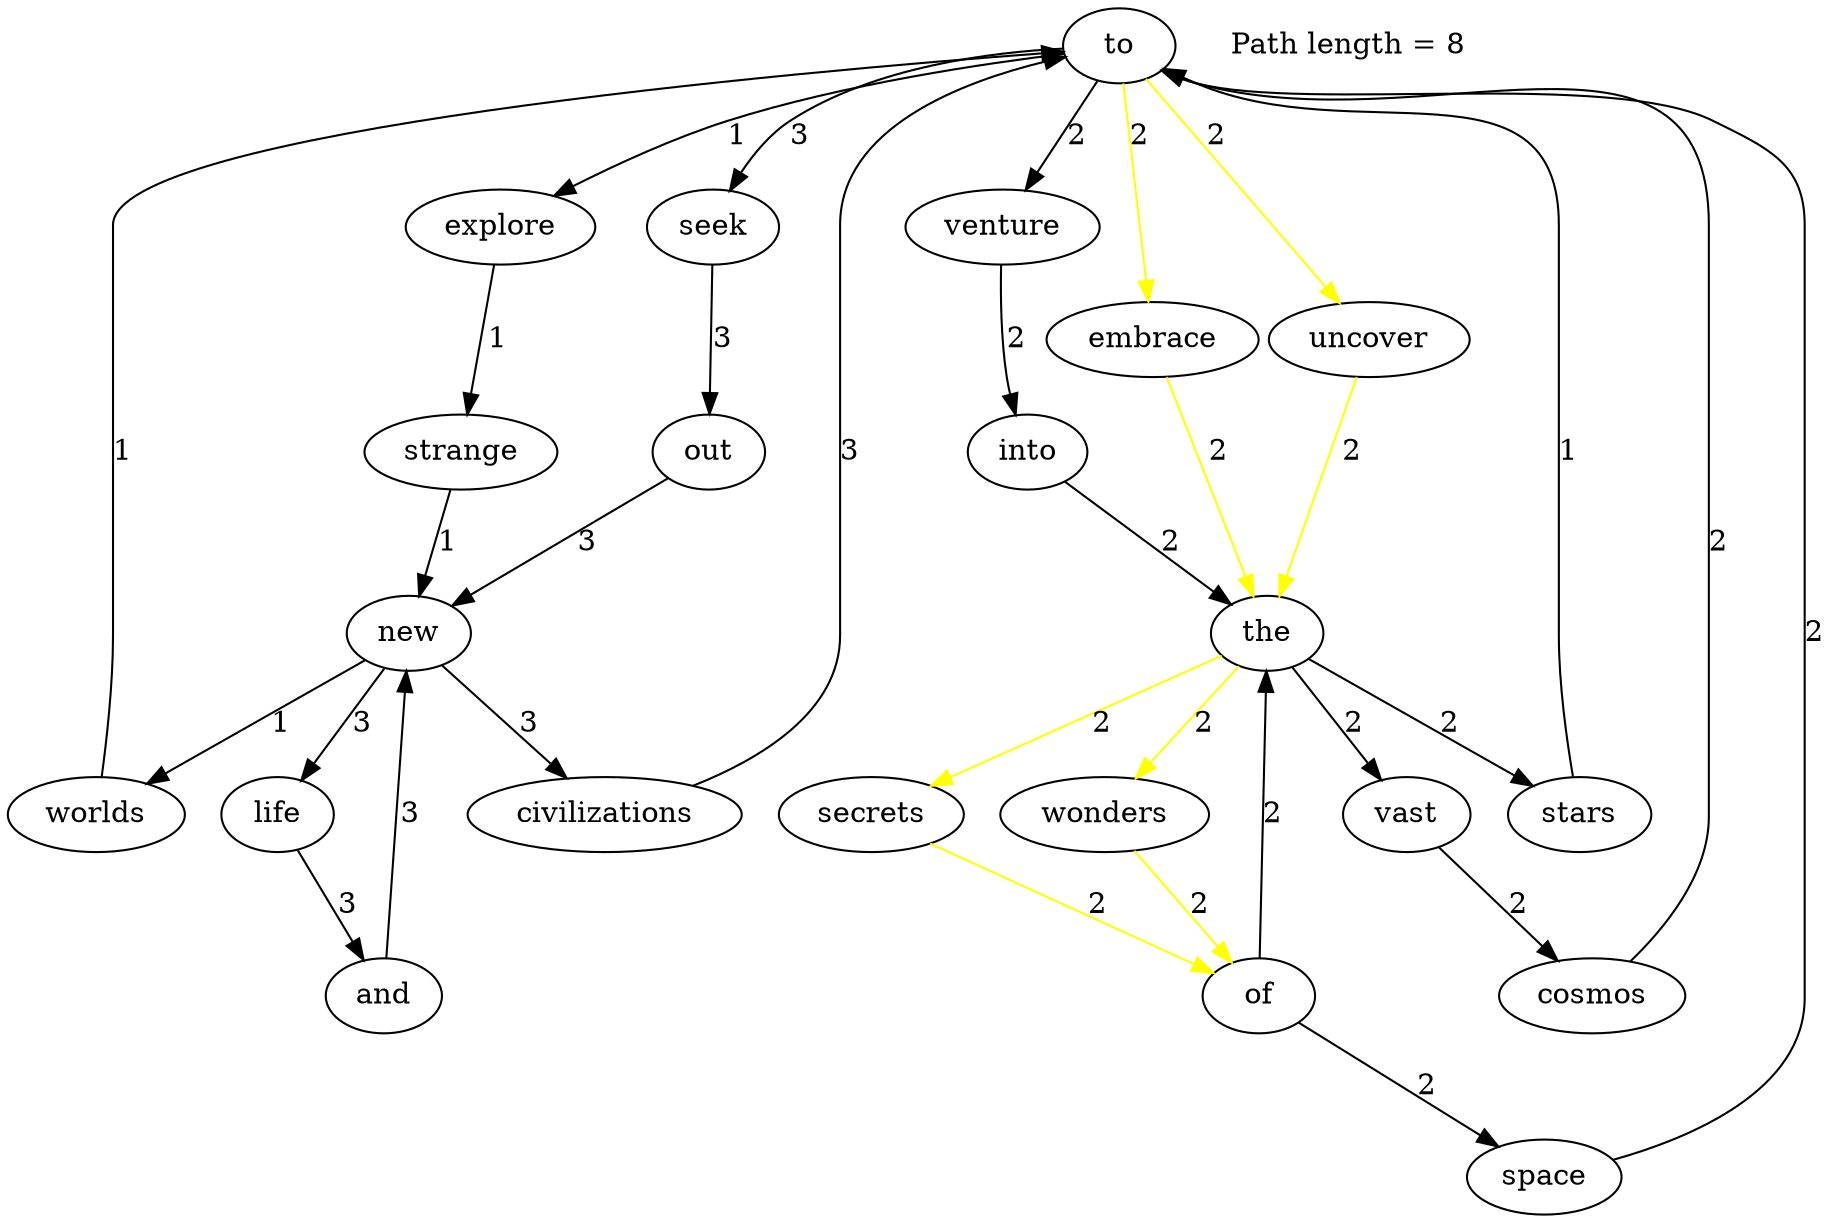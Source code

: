digraph G {
    "to" [root=true];
    "new" -> "worlds" [label="1"];
    "new" -> "civilizations" [label="3"];
    "new" -> "life" [label="3"];
    "worlds" -> "to" [label="1"];
    "explore" -> "strange" [label="1"];
    "embrace" -> "the" [label="2", color="yellow"];
    "cosmos" -> "to" [label="2"];
    "uncover" -> "the" [label="2", color="yellow"];
    "stars" -> "to" [label="1"];
    "seek" -> "out" [label="3"];
    "secrets" -> "of" [label="2", color="yellow"];
    "strange" -> "new" [label="1"];
    "life" -> "and" [label="3"];
    "venture" -> "into" [label="2"];
    "space" -> "to" [label="2"];
    "out" -> "new" [label="3"];
    "the" -> "wonders" [label="2", color="yellow"];
    "the" -> "vast" [label="2"];
    "the" -> "stars" [label="2"];
    "the" -> "secrets" [label="2", color="yellow"];
    "into" -> "the" [label="2"];
    "wonders" -> "of" [label="2", color="yellow"];
    "and" -> "new" [label="3"];
    "of" -> "the" [label="2"];
    "of" -> "space" [label="2"];
    "to" -> "explore" [label="1"];
    "to" -> "embrace" [label="2", color="yellow"];
    "to" -> "uncover" [label="2", color="yellow"];
    "to" -> "seek" [label="3"];
    "to" -> "venture" [label="2"];
    "vast" -> "cosmos" [label="2"];
    "civilizations" -> "to" [label="3"];
    "Path length = 8" [label="Path length = 8", color="black", shape=none];
}
